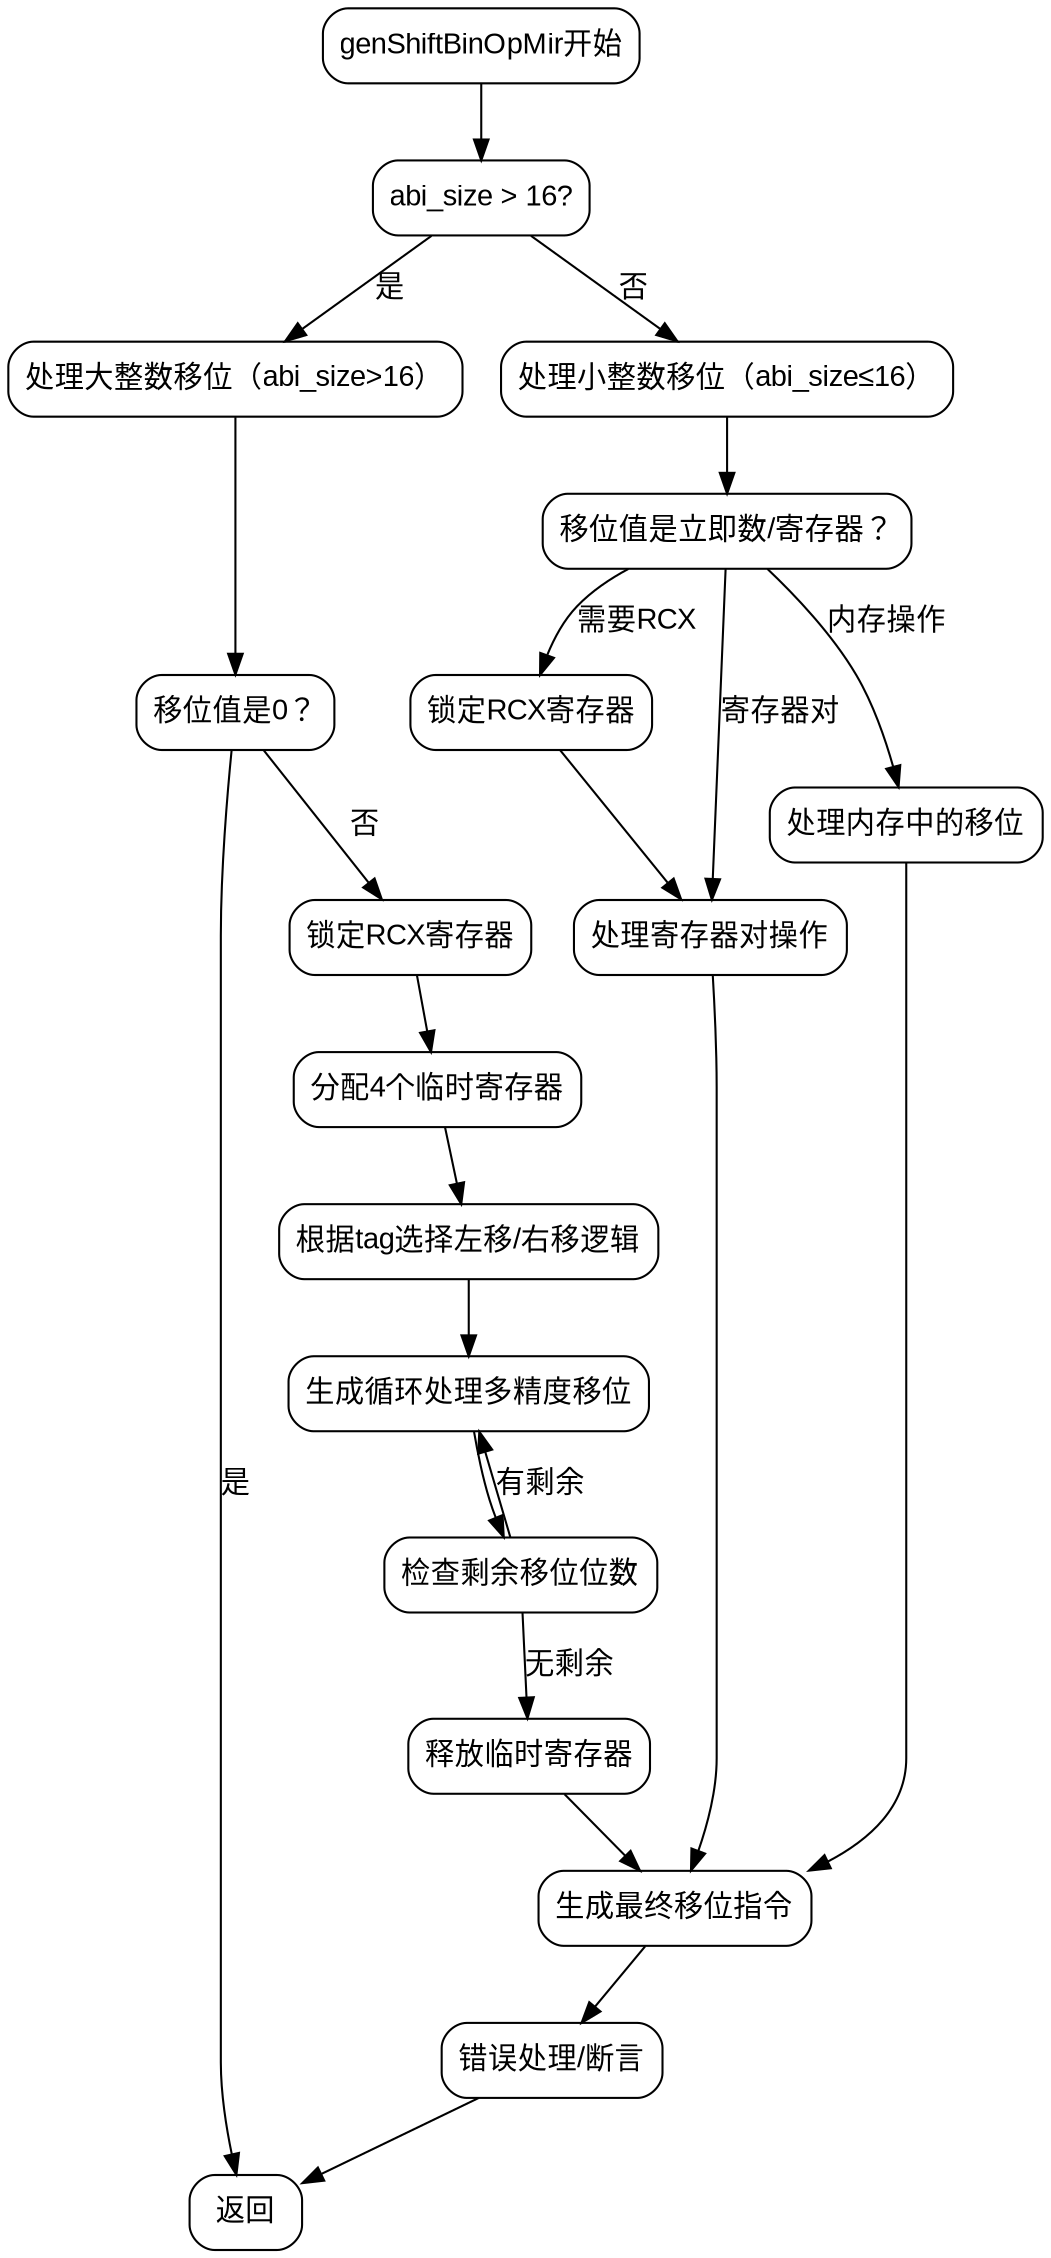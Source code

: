 
digraph flowchart {
    node [shape=rectangle, style="rounded", fontname="Arial"];
    edge [fontname="Arial"];

    start [label="genShiftBinOpMir开始"];
    check_abi_size_16 [label="abi_size > 16?"];
    handle_large_shift [label="处理大整数移位（abi_size>16）"];
    check_shift_imm_zero [label="移位值是0？"];
    lock_rcx [label="锁定RCX寄存器"];
    alloc_temp_regs [label="分配4个临时寄存器"];
    handle_shift_direction [label="根据tag选择左移/右移逻辑"];
    generate_loop [label="生成循环处理多精度移位"];
    check_shift_imm_remaining [label="检查剩余移位位数"];
    cleanup_temp_regs [label="释放临时寄存器"];
    handle_small_shift [label="处理小整数移位（abi_size≤16）"];
    check_shift_mcv [label="移位值是立即数/寄存器？"];
    lock_rcx_small [label="锁定RCX寄存器"];
    handle_register_pair [label="处理寄存器对操作"];
    handle_memory_shift [label="处理内存中的移位"];
    finalize [label="生成最终移位指令"];
    error_handling [label="错误处理/断言"];
    end [label="返回"];

    start -> check_abi_size_16;

    check_abi_size_16 -> handle_large_shift [label="是"];
    check_abi_size_16 -> handle_small_shift [label="否"];

    handle_large_shift -> check_shift_imm_zero;
    check_shift_imm_zero -> end [label="是"];
    check_shift_imm_zero -> lock_rcx [label="否"];
    lock_rcx -> alloc_temp_regs;
    alloc_temp_regs -> handle_shift_direction;
    handle_shift_direction -> generate_loop;
    generate_loop -> check_shift_imm_remaining;
    check_shift_imm_remaining -> cleanup_temp_regs [label="无剩余"];
    check_shift_imm_remaining -> generate_loop [label="有剩余"];
    cleanup_temp_regs -> finalize;

    handle_small_shift -> check_shift_mcv;
    check_shift_mcv -> lock_rcx_small [label="需要RCX"];
    check_shift_mcv -> handle_register_pair [label="寄存器对"];
    check_shift_mcv -> handle_memory_shift [label="内存操作"];
    lock_rcx_small -> handle_register_pair;
    handle_register_pair -> finalize;
    handle_memory_shift -> finalize;

    finalize -> error_handling;
    error_handling -> end;

    edge [style=invis];
    {rank=same; handle_large_shift handle_small_shift}
    {rank=same; check_shift_imm_zero lock_rcx_small}
}
